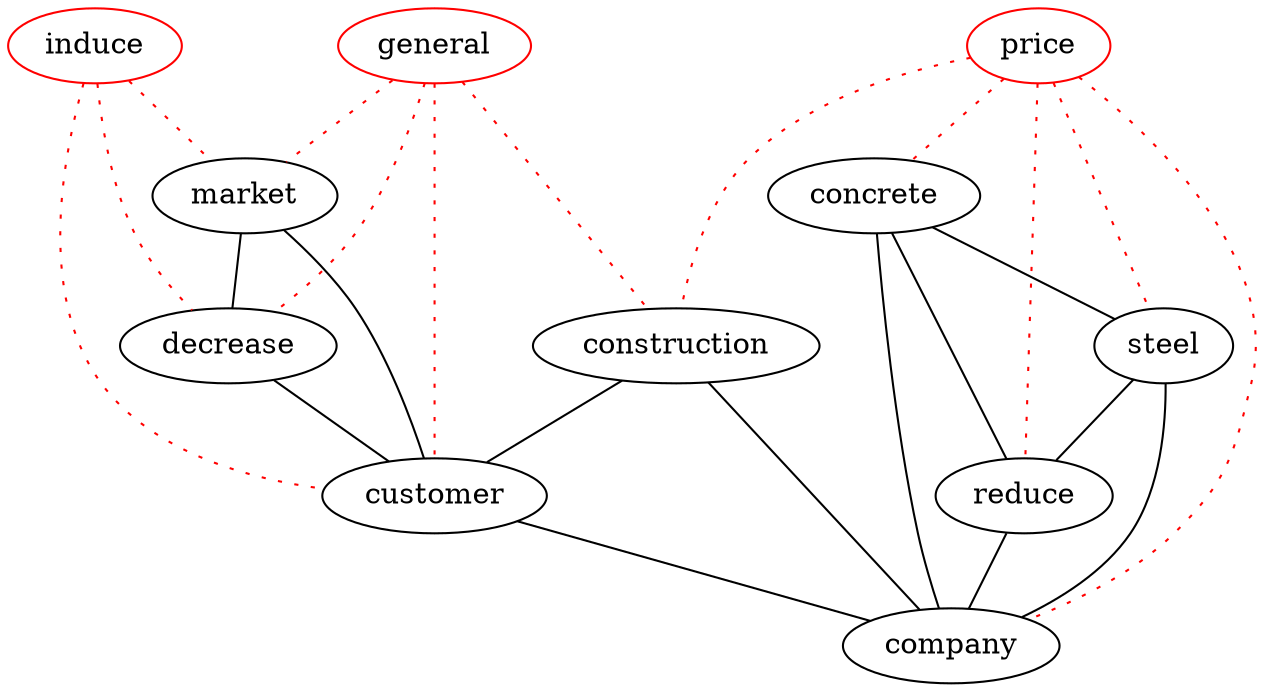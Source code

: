 graph keygraph {
graph [size="10,10"]
decrease [color="black"]
company [color="black"]
steel [color="black"]
customer [color="black"]
concrete [color="black"]
construction [color="black"]
market [color="black"]
reduce [color="black"]
induce [color="red"]
price [color="red"]
general [color="red"]
construction--customer
construction--company
concrete--reduce
steel--reduce
customer--company
market--decrease
market--customer
decrease--customer
concrete--steel
concrete--company
steel--company
reduce--company
induce--decrease [color="red", style="dotted"]
induce--customer [color="red", style="dotted"]
induce--market [color="red", style="dotted"]
general--decrease [color="red", style="dotted"]
general--customer [color="red", style="dotted"]
general--construction [color="red", style="dotted"]
general--market [color="red", style="dotted"]
price--company [color="red", style="dotted"]
price--steel [color="red", style="dotted"]
price--concrete [color="red", style="dotted"]
price--construction [color="red", style="dotted"]
price--reduce [color="red", style="dotted"]
}